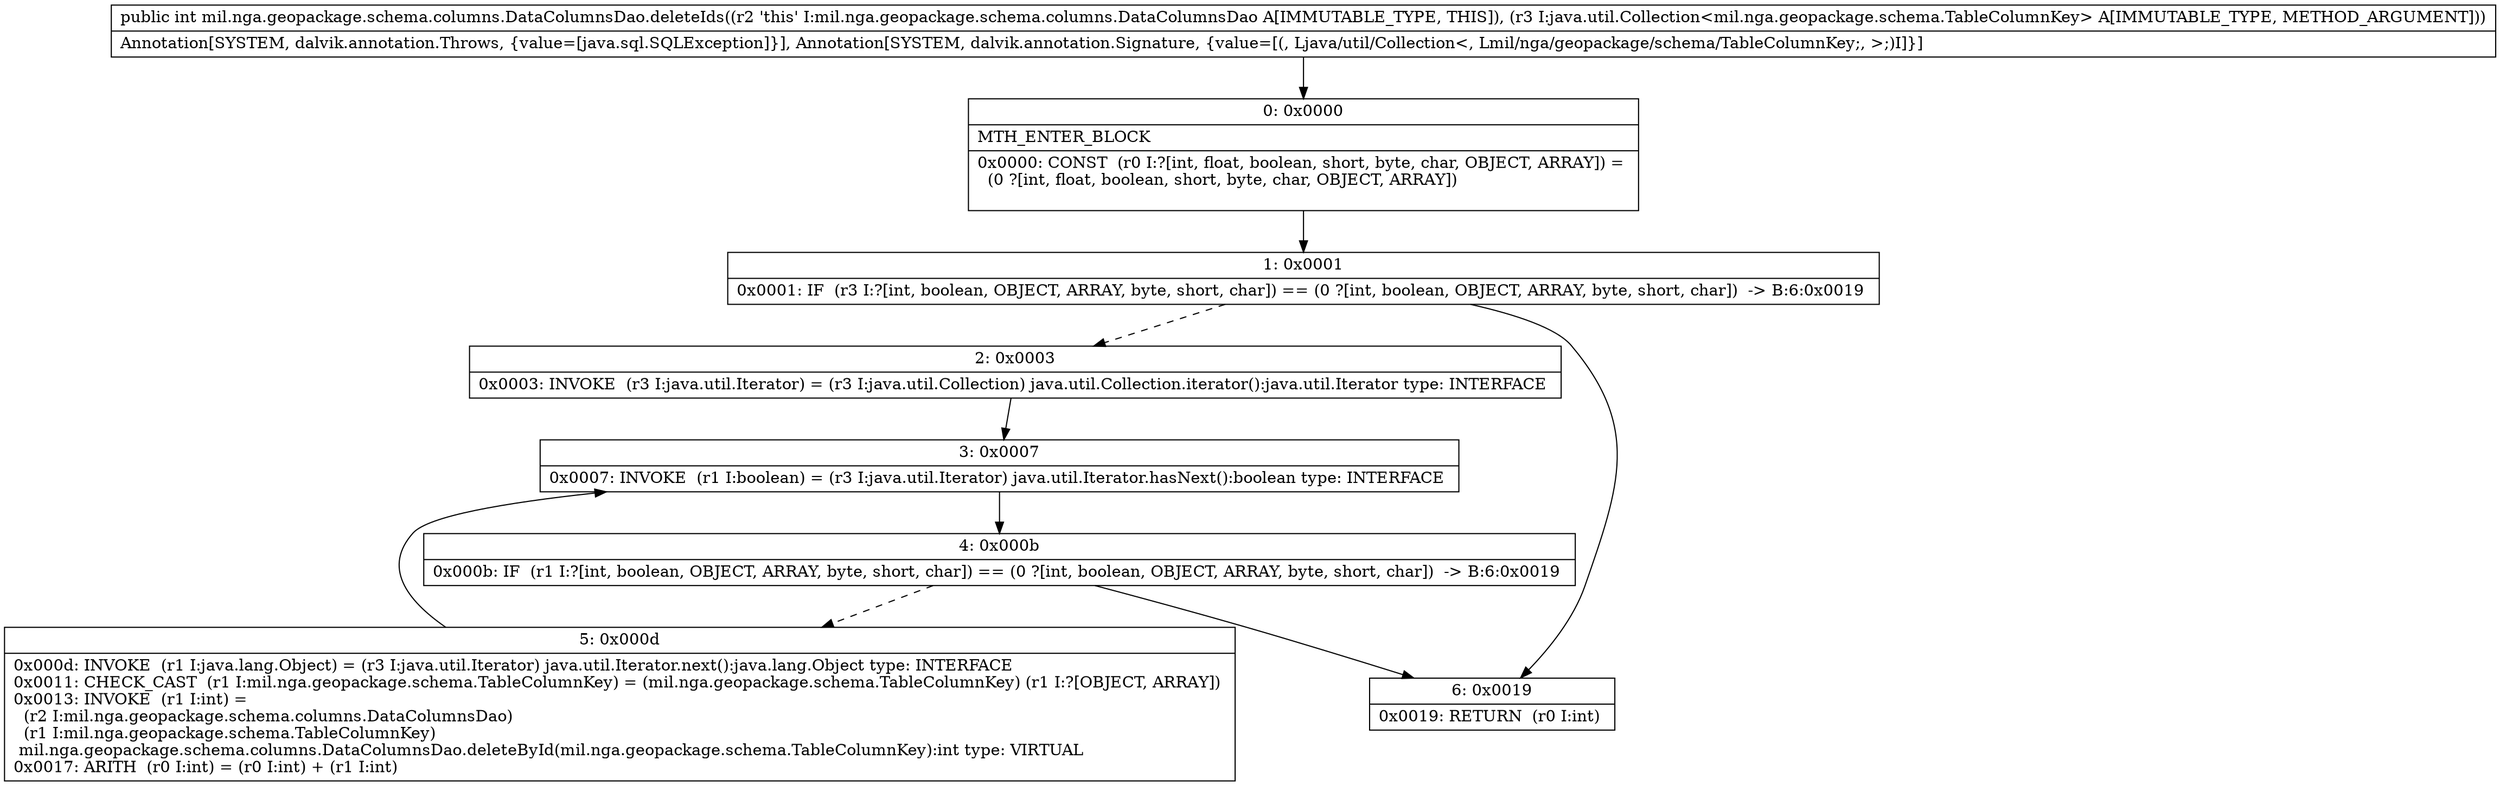 digraph "CFG formil.nga.geopackage.schema.columns.DataColumnsDao.deleteIds(Ljava\/util\/Collection;)I" {
Node_0 [shape=record,label="{0\:\ 0x0000|MTH_ENTER_BLOCK\l|0x0000: CONST  (r0 I:?[int, float, boolean, short, byte, char, OBJECT, ARRAY]) = \l  (0 ?[int, float, boolean, short, byte, char, OBJECT, ARRAY])\l \l}"];
Node_1 [shape=record,label="{1\:\ 0x0001|0x0001: IF  (r3 I:?[int, boolean, OBJECT, ARRAY, byte, short, char]) == (0 ?[int, boolean, OBJECT, ARRAY, byte, short, char])  \-\> B:6:0x0019 \l}"];
Node_2 [shape=record,label="{2\:\ 0x0003|0x0003: INVOKE  (r3 I:java.util.Iterator) = (r3 I:java.util.Collection) java.util.Collection.iterator():java.util.Iterator type: INTERFACE \l}"];
Node_3 [shape=record,label="{3\:\ 0x0007|0x0007: INVOKE  (r1 I:boolean) = (r3 I:java.util.Iterator) java.util.Iterator.hasNext():boolean type: INTERFACE \l}"];
Node_4 [shape=record,label="{4\:\ 0x000b|0x000b: IF  (r1 I:?[int, boolean, OBJECT, ARRAY, byte, short, char]) == (0 ?[int, boolean, OBJECT, ARRAY, byte, short, char])  \-\> B:6:0x0019 \l}"];
Node_5 [shape=record,label="{5\:\ 0x000d|0x000d: INVOKE  (r1 I:java.lang.Object) = (r3 I:java.util.Iterator) java.util.Iterator.next():java.lang.Object type: INTERFACE \l0x0011: CHECK_CAST  (r1 I:mil.nga.geopackage.schema.TableColumnKey) = (mil.nga.geopackage.schema.TableColumnKey) (r1 I:?[OBJECT, ARRAY]) \l0x0013: INVOKE  (r1 I:int) = \l  (r2 I:mil.nga.geopackage.schema.columns.DataColumnsDao)\l  (r1 I:mil.nga.geopackage.schema.TableColumnKey)\l mil.nga.geopackage.schema.columns.DataColumnsDao.deleteById(mil.nga.geopackage.schema.TableColumnKey):int type: VIRTUAL \l0x0017: ARITH  (r0 I:int) = (r0 I:int) + (r1 I:int) \l}"];
Node_6 [shape=record,label="{6\:\ 0x0019|0x0019: RETURN  (r0 I:int) \l}"];
MethodNode[shape=record,label="{public int mil.nga.geopackage.schema.columns.DataColumnsDao.deleteIds((r2 'this' I:mil.nga.geopackage.schema.columns.DataColumnsDao A[IMMUTABLE_TYPE, THIS]), (r3 I:java.util.Collection\<mil.nga.geopackage.schema.TableColumnKey\> A[IMMUTABLE_TYPE, METHOD_ARGUMENT]))  | Annotation[SYSTEM, dalvik.annotation.Throws, \{value=[java.sql.SQLException]\}], Annotation[SYSTEM, dalvik.annotation.Signature, \{value=[(, Ljava\/util\/Collection\<, Lmil\/nga\/geopackage\/schema\/TableColumnKey;, \>;)I]\}]\l}"];
MethodNode -> Node_0;
Node_0 -> Node_1;
Node_1 -> Node_2[style=dashed];
Node_1 -> Node_6;
Node_2 -> Node_3;
Node_3 -> Node_4;
Node_4 -> Node_5[style=dashed];
Node_4 -> Node_6;
Node_5 -> Node_3;
}

